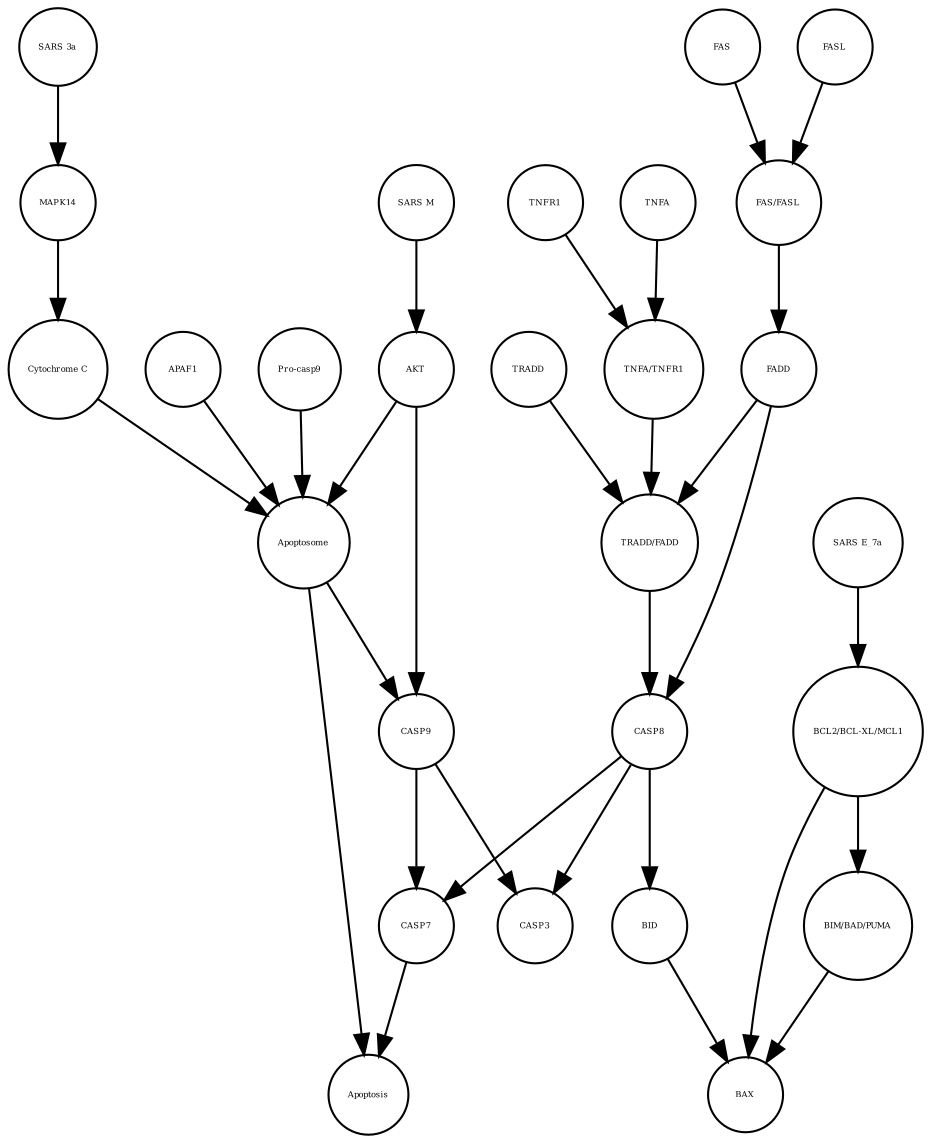 strict digraph  {
CASP7 [annotation="", bipartite=0, cls=macromolecule, fontsize=4, label=CASP7, shape=circle];
Apoptosis [annotation="", bipartite=0, cls=phenotype, fontsize=4, label=Apoptosis, shape=circle];
Apoptosome [annotation="", bipartite=0, cls=complex, fontsize=4, label=Apoptosome, shape=circle];
CASP3 [annotation="", bipartite=0, cls=macromolecule, fontsize=4, label=CASP3, shape=circle];
"Pro-casp9" [annotation="", bipartite=0, cls=macromolecule, fontsize=4, label="Pro-casp9", shape=circle];
"TNFA/TNFR1" [annotation="", bipartite=0, cls=complex, fontsize=4, label="TNFA/TNFR1", shape=circle];
BAX [annotation="", bipartite=0, cls=macromolecule, fontsize=4, label=BAX, shape=circle];
FADD [annotation="", bipartite=0, cls=macromolecule, fontsize=4, label=FADD, shape=circle];
"TRADD/FADD" [annotation="", bipartite=0, cls=complex, fontsize=4, label="TRADD/FADD", shape=circle];
"BCL2/BCL-XL/MCL1" [annotation="", bipartite=0, cls=complex, fontsize=4, label="BCL2/BCL-XL/MCL1", shape=circle];
TNFA [annotation="", bipartite=0, cls=macromolecule, fontsize=4, label=TNFA, shape=circle];
CASP9 [annotation="", bipartite=0, cls=macromolecule, fontsize=4, label=CASP9, shape=circle];
FASL [annotation="", bipartite=0, cls=macromolecule, fontsize=4, label=FASL, shape=circle];
TNFR1 [annotation="", bipartite=0, cls=macromolecule, fontsize=4, label=TNFR1, shape=circle];
APAF1 [annotation="", bipartite=0, cls=macromolecule, fontsize=4, label=APAF1, shape=circle];
BID [annotation="", bipartite=0, cls=macromolecule, fontsize=4, label=BID, shape=circle];
"SARS E_7a" [annotation="", bipartite=0, cls=macromolecule, fontsize=4, label="SARS E_7a", shape=circle];
"BIM/BAD/PUMA" [annotation="", bipartite=0, cls=complex, fontsize=4, label="BIM/BAD/PUMA", shape=circle];
AKT [annotation="", bipartite=0, cls=macromolecule, fontsize=4, label=AKT, shape=circle];
"Cytochrome C" [annotation="", bipartite=0, cls=macromolecule, fontsize=4, label="Cytochrome C", shape=circle];
"SARS M" [annotation="", bipartite=0, cls=macromolecule, fontsize=4, label="SARS M", shape=circle];
"FAS/FASL" [annotation="", bipartite=0, cls=complex, fontsize=4, label="FAS/FASL", shape=circle];
TRADD [annotation="", bipartite=0, cls=macromolecule, fontsize=4, label=TRADD, shape=circle];
CASP8 [annotation="", bipartite=0, cls=macromolecule, fontsize=4, label=CASP8, shape=circle];
"SARS 3a" [annotation="", bipartite=0, cls=macromolecule, fontsize=4, label="SARS 3a", shape=circle];
MAPK14 [annotation="", bipartite=0, cls=macromolecule, fontsize=4, label=MAPK14, shape=circle];
FAS [annotation="", bipartite=0, cls=macromolecule, fontsize=4, label=FAS, shape=circle];
CASP7 -> Apoptosis  [annotation="", interaction_type=stimulation];
Apoptosome -> Apoptosis  [annotation="", interaction_type=stimulation];
Apoptosome -> CASP9  [annotation="urn_miriam_kegg.pathway_hsa04210", interaction_type=catalysis];
"Pro-casp9" -> Apoptosome  [annotation="", interaction_type=production];
"TNFA/TNFR1" -> "TRADD/FADD"  [annotation="urn_miriam_kegg.pathway_hsa04210", interaction_type=catalysis];
FADD -> CASP8  [annotation="urn_miriam_kegg.pathway_hsa04210", interaction_type=catalysis];
FADD -> "TRADD/FADD"  [annotation="", interaction_type=production];
"TRADD/FADD" -> CASP8  [annotation="urn_miriam_kegg.pathway_hsa04210", interaction_type=catalysis];
"BCL2/BCL-XL/MCL1" -> BAX  [annotation=urn_miriam_pubmed_31226023, interaction_type=inhibition];
"BCL2/BCL-XL/MCL1" -> "BIM/BAD/PUMA"  [annotation="", interaction_type=inhibition];
TNFA -> "TNFA/TNFR1"  [annotation="", interaction_type=production];
CASP9 -> CASP3  [annotation="urn_miriam_kegg.pathway_hsa04210", interaction_type=catalysis];
CASP9 -> CASP7  [annotation="urn_miriam_kegg.pathway_hsa04210", interaction_type=catalysis];
FASL -> "FAS/FASL"  [annotation="", interaction_type=production];
TNFR1 -> "TNFA/TNFR1"  [annotation="", interaction_type=production];
APAF1 -> Apoptosome  [annotation="", interaction_type=production];
BID -> BAX  [annotation=urn_miriam_pubmed_31226023, interaction_type=catalysis];
"SARS E_7a" -> "BCL2/BCL-XL/MCL1"  [annotation="", interaction_type=inhibition];
"BIM/BAD/PUMA" -> BAX  [annotation=urn_miriam_pubmed_31226023, interaction_type=catalysis];
AKT -> Apoptosome  [annotation="urn_miriam_kegg.pathway_hsa04210", interaction_type=inhibition];
AKT -> CASP9  [annotation="urn_miriam_kegg.pathway_hsa04210", interaction_type=inhibition];
"Cytochrome C" -> Apoptosome  [annotation="", interaction_type=production];
"SARS M" -> AKT  [annotation=urn_miriam_pubmed_31226023, interaction_type=inhibition];
"FAS/FASL" -> FADD  [annotation="urn_miriam_kegg.pathway_hsa04210", interaction_type=catalysis];
TRADD -> "TRADD/FADD"  [annotation="", interaction_type=production];
CASP8 -> BID  [annotation="urn_miriam_kegg.pathway_hsa04210", interaction_type=catalysis];
CASP8 -> CASP3  [annotation="urn_miriam_kegg.pathway_hsa04210", interaction_type=catalysis];
CASP8 -> CASP7  [annotation="urn_miriam_kegg.pathway_hsa04210", interaction_type=catalysis];
"SARS 3a" -> MAPK14  [annotation=urn_miriam_pubmed_31226023, interaction_type=catalysis];
MAPK14 -> "Cytochrome C"  [annotation="urn_miriam_kegg.pathway_hsa04210|urn_miriam_pubmed_31226023", interaction_type=catalysis];
FAS -> "FAS/FASL"  [annotation="", interaction_type=production];
}
